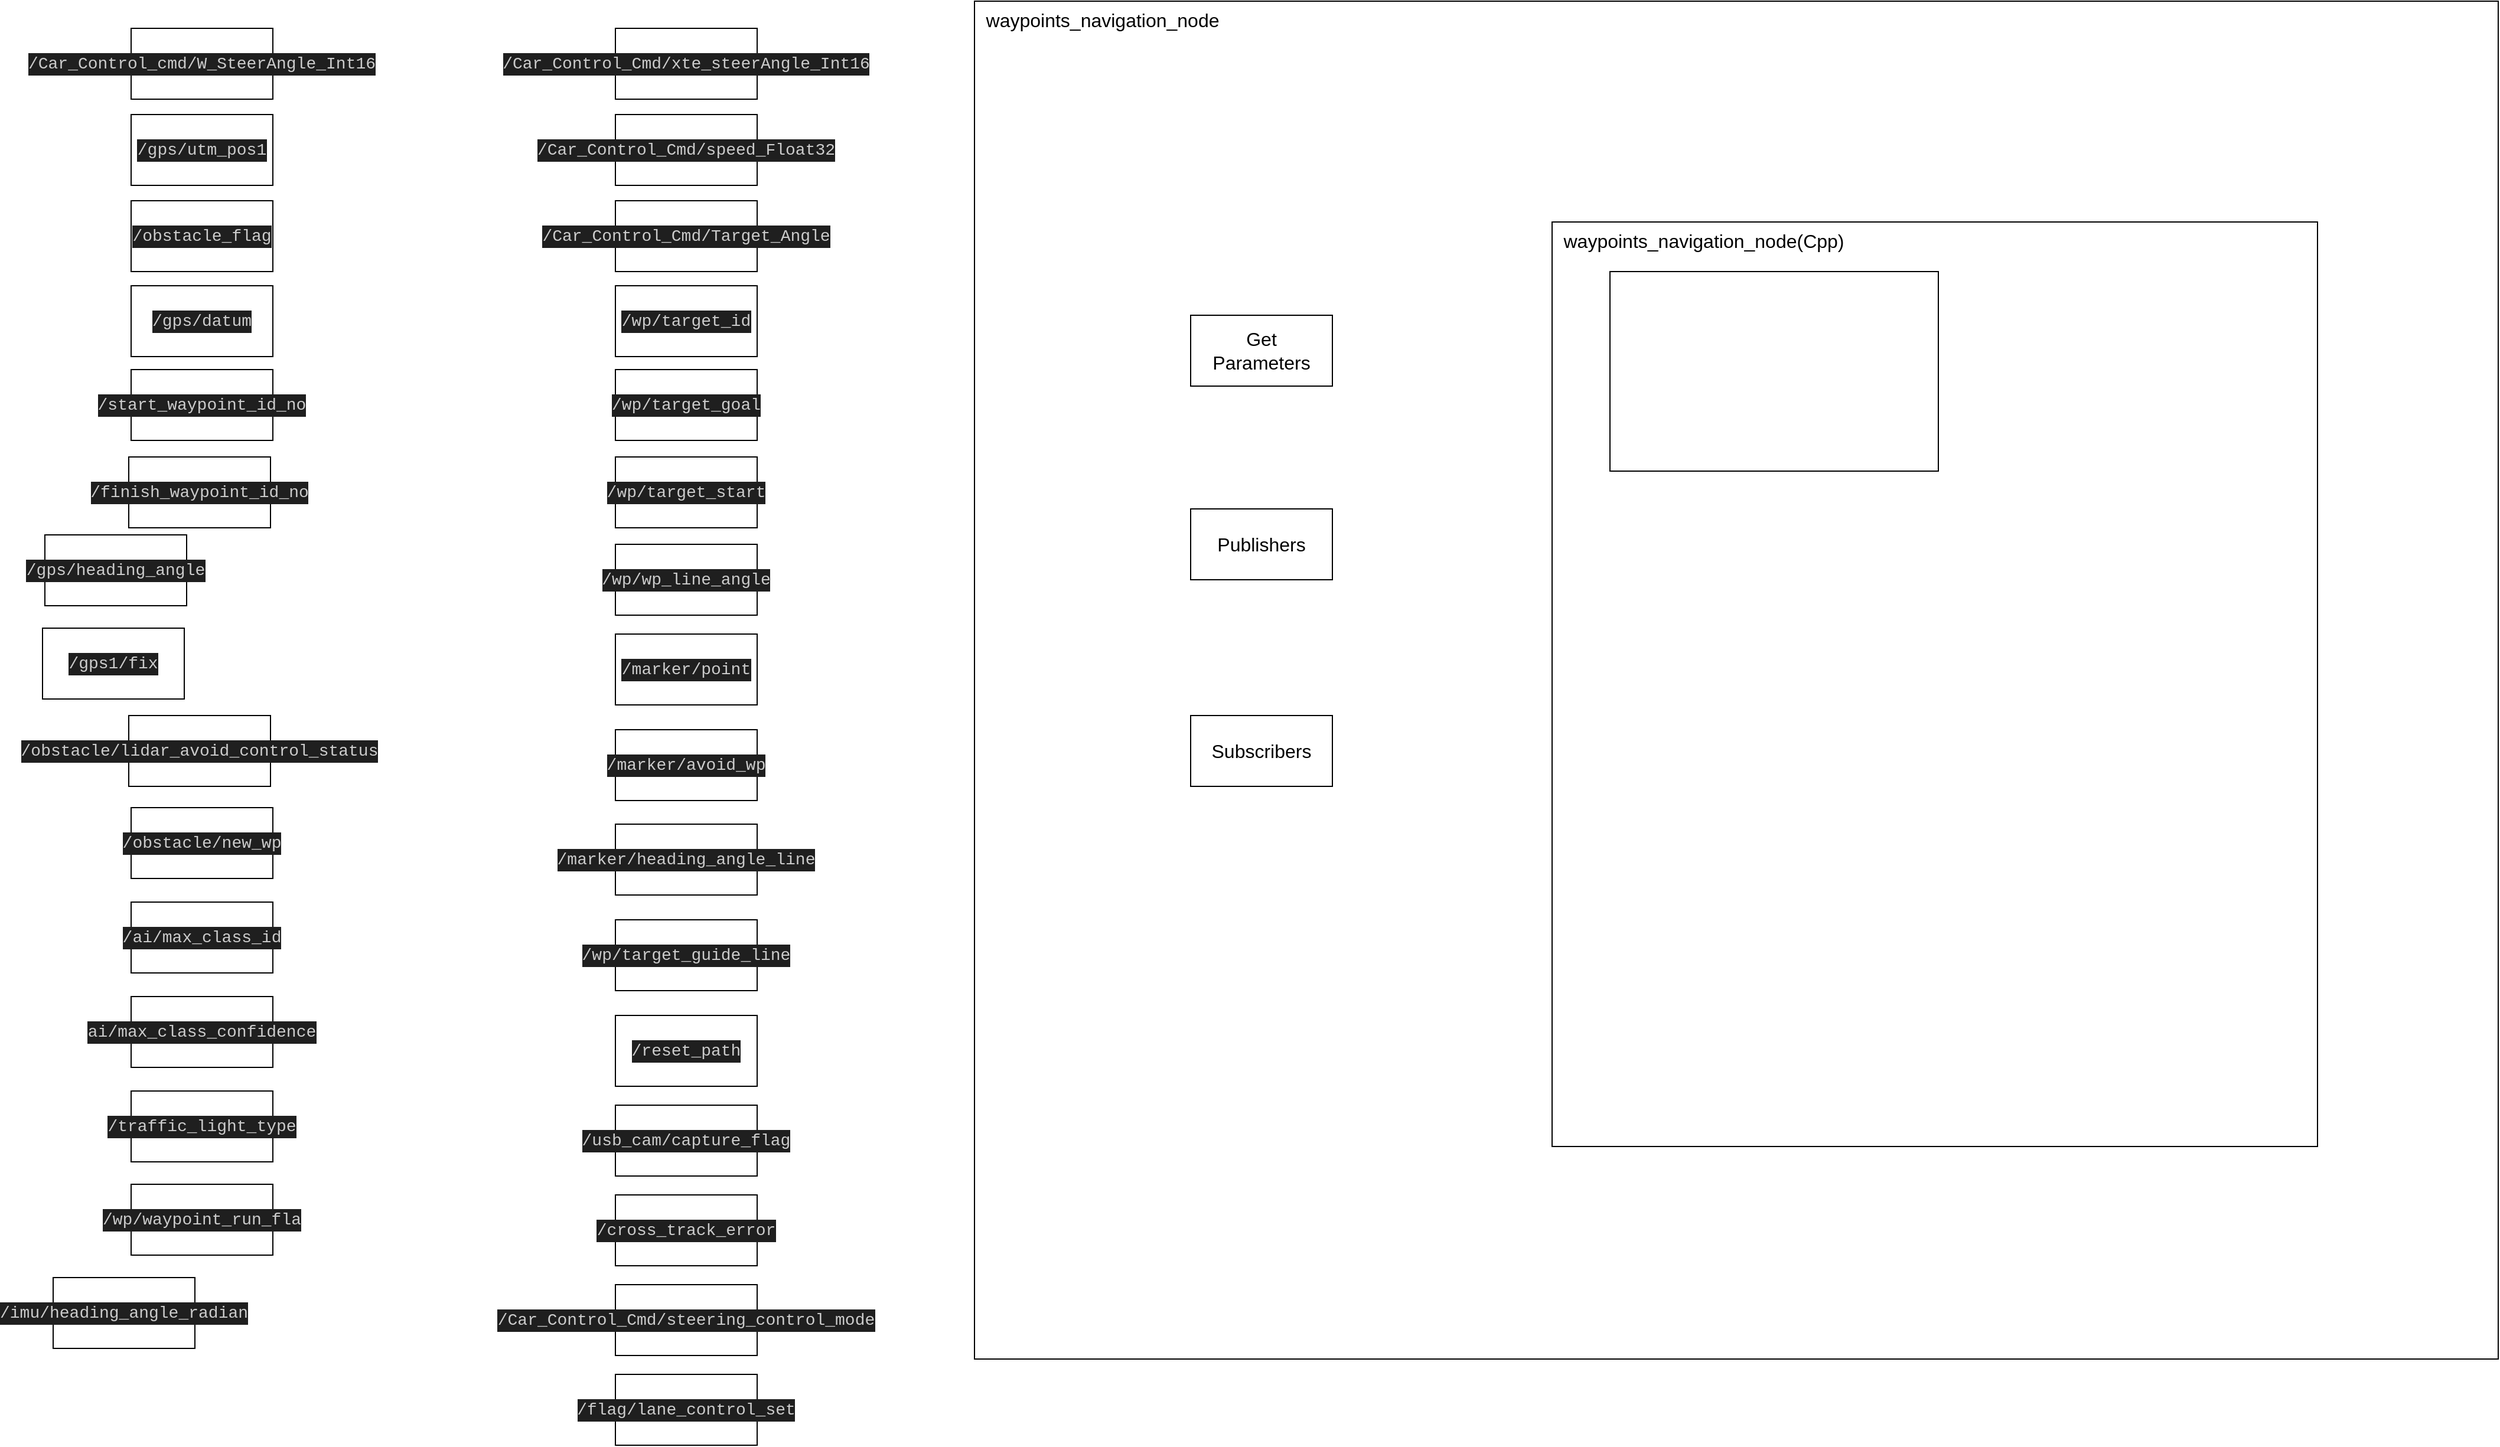 <mxfile version="22.1.7" type="github">
  <diagram name="페이지-1" id="J7-b8YTokSkKwvVHaFTW">
    <mxGraphModel dx="2434" dy="2743" grid="0" gridSize="10" guides="1" tooltips="1" connect="1" arrows="1" fold="1" page="0" pageScale="1" pageWidth="827" pageHeight="1169" math="0" shadow="0">
      <root>
        <mxCell id="0" />
        <mxCell id="1" parent="0" />
        <mxCell id="bjZTZUf6-Caa5O0SeFtL-32" value="" style="rounded=0;whiteSpace=wrap;html=1;fontSize=16;" vertex="1" parent="1">
          <mxGeometry x="712" y="-204" width="1290" height="1150" as="geometry" />
        </mxCell>
        <mxCell id="bjZTZUf6-Caa5O0SeFtL-1" value="&lt;div style=&quot;color: rgb(204, 204, 204); background-color: rgb(31, 31, 31); font-family: Consolas, &amp;quot;Courier New&amp;quot;, monospace; font-size: 14px; line-height: 19px;&quot;&gt;/gps/datum&lt;/div&gt;" style="rounded=0;whiteSpace=wrap;html=1;fontSize=16;" vertex="1" parent="1">
          <mxGeometry x="-2" y="37" width="120" height="60" as="geometry" />
        </mxCell>
        <mxCell id="bjZTZUf6-Caa5O0SeFtL-2" value="&lt;div style=&quot;color: rgb(204, 204, 204); background-color: rgb(31, 31, 31); font-family: Consolas, &amp;quot;Courier New&amp;quot;, monospace; font-size: 14px; line-height: 19px;&quot;&gt;/obstacle_flag&lt;/div&gt;" style="rounded=0;whiteSpace=wrap;html=1;fontSize=16;" vertex="1" parent="1">
          <mxGeometry x="-2" y="-35" width="120" height="60" as="geometry" />
        </mxCell>
        <mxCell id="bjZTZUf6-Caa5O0SeFtL-3" value="&lt;div style=&quot;color: rgb(204, 204, 204); background-color: rgb(31, 31, 31); font-family: Consolas, &amp;quot;Courier New&amp;quot;, monospace; font-size: 14px; line-height: 19px;&quot;&gt;/gps/utm_pos1&lt;/div&gt;" style="rounded=0;whiteSpace=wrap;html=1;fontSize=16;" vertex="1" parent="1">
          <mxGeometry x="-2" y="-108" width="120" height="60" as="geometry" />
        </mxCell>
        <mxCell id="bjZTZUf6-Caa5O0SeFtL-4" value="&lt;div style=&quot;color: rgb(204, 204, 204); background-color: rgb(31, 31, 31); font-family: Consolas, &amp;quot;Courier New&amp;quot;, monospace; font-size: 14px; line-height: 19px;&quot;&gt;/Car_Control_cmd/W_SteerAngle_Int16&lt;/div&gt;" style="rounded=0;whiteSpace=wrap;html=1;fontSize=16;" vertex="1" parent="1">
          <mxGeometry x="-2" y="-181" width="120" height="60" as="geometry" />
        </mxCell>
        <mxCell id="bjZTZUf6-Caa5O0SeFtL-5" value="&lt;div style=&quot;color: rgb(204, 204, 204); background-color: rgb(31, 31, 31); font-family: Consolas, &amp;quot;Courier New&amp;quot;, monospace; font-size: 14px; line-height: 19px;&quot;&gt;ai/max_class_confidence&lt;/div&gt;" style="rounded=0;whiteSpace=wrap;html=1;fontSize=16;" vertex="1" parent="1">
          <mxGeometry x="-2" y="639" width="120" height="60" as="geometry" />
        </mxCell>
        <mxCell id="bjZTZUf6-Caa5O0SeFtL-6" value="&lt;div style=&quot;color: rgb(204, 204, 204); background-color: rgb(31, 31, 31); font-family: Consolas, &amp;quot;Courier New&amp;quot;, monospace; font-size: 14px; line-height: 19px;&quot;&gt;/ai/max_class_id&lt;/div&gt;" style="rounded=0;whiteSpace=wrap;html=1;fontSize=16;" vertex="1" parent="1">
          <mxGeometry x="-2" y="559" width="120" height="60" as="geometry" />
        </mxCell>
        <mxCell id="bjZTZUf6-Caa5O0SeFtL-7" value="&lt;div style=&quot;color: rgb(204, 204, 204); background-color: rgb(31, 31, 31); font-family: Consolas, &amp;quot;Courier New&amp;quot;, monospace; font-size: 14px; line-height: 19px;&quot;&gt;/start_waypoint_id_no&lt;/div&gt;" style="rounded=0;whiteSpace=wrap;html=1;fontSize=16;" vertex="1" parent="1">
          <mxGeometry x="-2" y="108" width="120" height="60" as="geometry" />
        </mxCell>
        <mxCell id="bjZTZUf6-Caa5O0SeFtL-8" value="&lt;div style=&quot;color: rgb(204, 204, 204); background-color: rgb(31, 31, 31); font-family: Consolas, &amp;quot;Courier New&amp;quot;, monospace; font-size: 14px; line-height: 19px;&quot;&gt;/obstacle/new_wp&lt;/div&gt;" style="rounded=0;whiteSpace=wrap;html=1;fontSize=16;" vertex="1" parent="1">
          <mxGeometry x="-2" y="479" width="120" height="60" as="geometry" />
        </mxCell>
        <mxCell id="bjZTZUf6-Caa5O0SeFtL-9" value="&lt;div style=&quot;color: rgb(204, 204, 204); background-color: rgb(31, 31, 31); font-family: Consolas, &amp;quot;Courier New&amp;quot;, monospace; font-size: 14px; line-height: 19px;&quot;&gt;/obstacle/lidar_avoid_control_status&lt;/div&gt;" style="rounded=0;whiteSpace=wrap;html=1;fontSize=16;" vertex="1" parent="1">
          <mxGeometry x="-4" y="401" width="120" height="60" as="geometry" />
        </mxCell>
        <mxCell id="bjZTZUf6-Caa5O0SeFtL-10" value="&lt;div style=&quot;color: rgb(204, 204, 204); background-color: rgb(31, 31, 31); font-family: Consolas, &amp;quot;Courier New&amp;quot;, monospace; font-size: 14px; line-height: 19px;&quot;&gt;/finish_waypoint_id_no&lt;/div&gt;" style="rounded=0;whiteSpace=wrap;html=1;fontSize=16;" vertex="1" parent="1">
          <mxGeometry x="-4" y="182" width="120" height="60" as="geometry" />
        </mxCell>
        <mxCell id="bjZTZUf6-Caa5O0SeFtL-11" value="&lt;div style=&quot;color: rgb(204, 204, 204); background-color: rgb(31, 31, 31); font-family: Consolas, &amp;quot;Courier New&amp;quot;, monospace; font-size: 14px; line-height: 19px;&quot;&gt;/gps/heading_angle&lt;/div&gt;" style="rounded=0;whiteSpace=wrap;html=1;fontSize=16;" vertex="1" parent="1">
          <mxGeometry x="-75" y="248" width="120" height="60" as="geometry" />
        </mxCell>
        <mxCell id="bjZTZUf6-Caa5O0SeFtL-12" value="&lt;div style=&quot;color: rgb(204, 204, 204); background-color: rgb(31, 31, 31); font-family: Consolas, &amp;quot;Courier New&amp;quot;, monospace; font-size: 14px; line-height: 19px;&quot;&gt;/gps1/fix&lt;/div&gt;" style="rounded=0;whiteSpace=wrap;html=1;fontSize=16;" vertex="1" parent="1">
          <mxGeometry x="-77" y="327" width="120" height="60" as="geometry" />
        </mxCell>
        <mxCell id="bjZTZUf6-Caa5O0SeFtL-21" value="&lt;div style=&quot;color: rgb(204, 204, 204); background-color: rgb(31, 31, 31); font-family: Consolas, &amp;quot;Courier New&amp;quot;, monospace; font-size: 14px; line-height: 19px;&quot;&gt;/traffic_light_type&lt;/div&gt;" style="rounded=0;whiteSpace=wrap;html=1;fontSize=16;" vertex="1" parent="1">
          <mxGeometry x="-2" y="719" width="120" height="60" as="geometry" />
        </mxCell>
        <mxCell id="bjZTZUf6-Caa5O0SeFtL-22" value="&lt;div style=&quot;color: rgb(204, 204, 204); background-color: rgb(31, 31, 31); font-family: Consolas, &amp;quot;Courier New&amp;quot;, monospace; font-size: 14px; line-height: 19px;&quot;&gt;/wp/waypoint_run_fla&lt;/div&gt;" style="rounded=0;whiteSpace=wrap;html=1;fontSize=16;" vertex="1" parent="1">
          <mxGeometry x="-2" y="798" width="120" height="60" as="geometry" />
        </mxCell>
        <mxCell id="bjZTZUf6-Caa5O0SeFtL-23" value="&lt;div style=&quot;color: rgb(204, 204, 204); background-color: rgb(31, 31, 31); font-family: Consolas, &amp;quot;Courier New&amp;quot;, monospace; font-size: 14px; line-height: 19px;&quot;&gt;/wp/wp_line_angle&lt;/div&gt;" style="rounded=0;whiteSpace=wrap;html=1;fontSize=16;" vertex="1" parent="1">
          <mxGeometry x="408" y="256" width="120" height="60" as="geometry" />
        </mxCell>
        <mxCell id="bjZTZUf6-Caa5O0SeFtL-24" value="&lt;div style=&quot;color: rgb(204, 204, 204); background-color: rgb(31, 31, 31); font-family: Consolas, &amp;quot;Courier New&amp;quot;, monospace; font-size: 14px; line-height: 19px;&quot;&gt;/wp/target_id&lt;/div&gt;" style="rounded=0;whiteSpace=wrap;html=1;fontSize=16;" vertex="1" parent="1">
          <mxGeometry x="408" y="37" width="120" height="60" as="geometry" />
        </mxCell>
        <mxCell id="bjZTZUf6-Caa5O0SeFtL-25" value="&lt;div style=&quot;color: rgb(204, 204, 204); background-color: rgb(31, 31, 31); font-family: Consolas, &amp;quot;Courier New&amp;quot;, monospace; font-size: 14px; line-height: 19px;&quot;&gt;/Car_Control_Cmd/Target_Angle&lt;/div&gt;" style="rounded=0;whiteSpace=wrap;html=1;fontSize=16;" vertex="1" parent="1">
          <mxGeometry x="408" y="-35" width="120" height="60" as="geometry" />
        </mxCell>
        <mxCell id="bjZTZUf6-Caa5O0SeFtL-26" value="&lt;div style=&quot;color: rgb(204, 204, 204); background-color: rgb(31, 31, 31); font-family: Consolas, &amp;quot;Courier New&amp;quot;, monospace; font-size: 14px; line-height: 19px;&quot;&gt;/wp/target_start&lt;/div&gt;" style="rounded=0;whiteSpace=wrap;html=1;fontSize=16;" vertex="1" parent="1">
          <mxGeometry x="408" y="182" width="120" height="60" as="geometry" />
        </mxCell>
        <mxCell id="bjZTZUf6-Caa5O0SeFtL-27" value="&lt;div style=&quot;color: rgb(204, 204, 204); background-color: rgb(31, 31, 31); font-family: Consolas, &amp;quot;Courier New&amp;quot;, monospace; font-size: 14px; line-height: 19px;&quot;&gt;/Car_Control_Cmd/speed_Float32&lt;/div&gt;" style="rounded=0;whiteSpace=wrap;html=1;fontSize=16;" vertex="1" parent="1">
          <mxGeometry x="408" y="-108" width="120" height="60" as="geometry" />
        </mxCell>
        <mxCell id="bjZTZUf6-Caa5O0SeFtL-28" value="&lt;div style=&quot;color: rgb(204, 204, 204); background-color: rgb(31, 31, 31); font-family: Consolas, &amp;quot;Courier New&amp;quot;, monospace; font-size: 14px; line-height: 19px;&quot;&gt;/Car_Control_Cmd/xte_steerAngle_Int16&lt;/div&gt;" style="rounded=0;whiteSpace=wrap;html=1;fontSize=16;" vertex="1" parent="1">
          <mxGeometry x="408" y="-181" width="120" height="60" as="geometry" />
        </mxCell>
        <mxCell id="bjZTZUf6-Caa5O0SeFtL-29" value="&lt;div style=&quot;color: rgb(204, 204, 204); background-color: rgb(31, 31, 31); font-family: Consolas, &amp;quot;Courier New&amp;quot;, monospace; font-size: 14px; line-height: 19px;&quot;&gt;/wp/target_goal&lt;/div&gt;" style="rounded=0;whiteSpace=wrap;html=1;fontSize=16;" vertex="1" parent="1">
          <mxGeometry x="408" y="108" width="120" height="60" as="geometry" />
        </mxCell>
        <mxCell id="bjZTZUf6-Caa5O0SeFtL-30" value="&lt;div style=&quot;color: rgb(204, 204, 204); background-color: rgb(31, 31, 31); font-family: Consolas, &amp;quot;Courier New&amp;quot;, monospace; font-size: 14px; line-height: 19px;&quot;&gt;/marker/point&lt;/div&gt;" style="rounded=0;whiteSpace=wrap;html=1;fontSize=16;" vertex="1" parent="1">
          <mxGeometry x="408" y="332" width="120" height="60" as="geometry" />
        </mxCell>
        <mxCell id="bjZTZUf6-Caa5O0SeFtL-31" value="&lt;div style=&quot;color: rgb(204, 204, 204); background-color: rgb(31, 31, 31); font-family: Consolas, &amp;quot;Courier New&amp;quot;, monospace; font-size: 14px; line-height: 19px;&quot;&gt;/flag/lane_control_set&lt;/div&gt;" style="rounded=0;whiteSpace=wrap;html=1;fontSize=16;" vertex="1" parent="1">
          <mxGeometry x="408" y="959" width="120" height="60" as="geometry" />
        </mxCell>
        <mxCell id="bjZTZUf6-Caa5O0SeFtL-33" value="&lt;div style=&quot;color: rgb(204, 204, 204); background-color: rgb(31, 31, 31); font-family: Consolas, &amp;quot;Courier New&amp;quot;, monospace; font-size: 14px; line-height: 19px;&quot;&gt;/usb_cam/capture_flag&lt;/div&gt;" style="rounded=0;whiteSpace=wrap;html=1;fontSize=16;" vertex="1" parent="1">
          <mxGeometry x="408" y="731" width="120" height="60" as="geometry" />
        </mxCell>
        <mxCell id="bjZTZUf6-Caa5O0SeFtL-35" value="&lt;div style=&quot;color: rgb(204, 204, 204); background-color: rgb(31, 31, 31); font-family: Consolas, &amp;quot;Courier New&amp;quot;, monospace; font-size: 14px; line-height: 19px;&quot;&gt;/cross_track_error&lt;/div&gt;" style="rounded=0;whiteSpace=wrap;html=1;fontSize=16;" vertex="1" parent="1">
          <mxGeometry x="408" y="807" width="120" height="60" as="geometry" />
        </mxCell>
        <mxCell id="bjZTZUf6-Caa5O0SeFtL-36" value="&lt;div style=&quot;color: rgb(204, 204, 204); background-color: rgb(31, 31, 31); font-family: Consolas, &amp;quot;Courier New&amp;quot;, monospace; font-size: 14px; line-height: 19px;&quot;&gt;/marker/heading_angle_line&lt;/div&gt;" style="rounded=0;whiteSpace=wrap;html=1;fontSize=16;" vertex="1" parent="1">
          <mxGeometry x="408" y="493" width="120" height="60" as="geometry" />
        </mxCell>
        <mxCell id="bjZTZUf6-Caa5O0SeFtL-37" value="&lt;div style=&quot;color: rgb(204, 204, 204); background-color: rgb(31, 31, 31); font-family: Consolas, &amp;quot;Courier New&amp;quot;, monospace; font-size: 14px; line-height: 19px;&quot;&gt;/marker/avoid_wp&lt;/div&gt;" style="rounded=0;whiteSpace=wrap;html=1;fontSize=16;" vertex="1" parent="1">
          <mxGeometry x="408" y="413" width="120" height="60" as="geometry" />
        </mxCell>
        <mxCell id="bjZTZUf6-Caa5O0SeFtL-38" value="&lt;div style=&quot;color: rgb(204, 204, 204); background-color: rgb(31, 31, 31); font-family: Consolas, &amp;quot;Courier New&amp;quot;, monospace; font-size: 14px; line-height: 19px;&quot;&gt;/Car_Control_Cmd/steering_control_mode&lt;/div&gt;" style="rounded=0;whiteSpace=wrap;html=1;fontSize=16;" vertex="1" parent="1">
          <mxGeometry x="408" y="883" width="120" height="60" as="geometry" />
        </mxCell>
        <mxCell id="bjZTZUf6-Caa5O0SeFtL-39" value="&lt;div style=&quot;color: rgb(204, 204, 204); background-color: rgb(31, 31, 31); font-family: Consolas, &amp;quot;Courier New&amp;quot;, monospace; font-size: 14px; line-height: 19px;&quot;&gt;/wp/target_guide_line&lt;/div&gt;" style="rounded=0;whiteSpace=wrap;html=1;fontSize=16;" vertex="1" parent="1">
          <mxGeometry x="408" y="574" width="120" height="60" as="geometry" />
        </mxCell>
        <mxCell id="bjZTZUf6-Caa5O0SeFtL-40" value="&lt;div style=&quot;color: rgb(204, 204, 204); background-color: rgb(31, 31, 31); font-family: Consolas, &amp;quot;Courier New&amp;quot;, monospace; font-size: 14px; line-height: 19px;&quot;&gt;/reset_path&lt;/div&gt;" style="rounded=0;whiteSpace=wrap;html=1;fontSize=16;" vertex="1" parent="1">
          <mxGeometry x="408" y="655" width="120" height="60" as="geometry" />
        </mxCell>
        <mxCell id="bjZTZUf6-Caa5O0SeFtL-47" value="waypoints_navigation_node" style="text;html=1;align=center;verticalAlign=middle;resizable=0;points=[];autosize=1;strokeColor=none;fillColor=none;fontSize=16;" vertex="1" parent="1">
          <mxGeometry x="712" y="-204" width="215" height="31" as="geometry" />
        </mxCell>
        <mxCell id="bjZTZUf6-Caa5O0SeFtL-48" value="Get&lt;br&gt;Parameters" style="rounded=0;whiteSpace=wrap;html=1;fontSize=16;" vertex="1" parent="1">
          <mxGeometry x="895" y="62" width="120" height="60" as="geometry" />
        </mxCell>
        <mxCell id="bjZTZUf6-Caa5O0SeFtL-49" value="Publishers" style="rounded=0;whiteSpace=wrap;html=1;fontSize=16;" vertex="1" parent="1">
          <mxGeometry x="895" y="226" width="120" height="60" as="geometry" />
        </mxCell>
        <mxCell id="bjZTZUf6-Caa5O0SeFtL-50" value="Subscribers" style="rounded=0;whiteSpace=wrap;html=1;fontSize=16;" vertex="1" parent="1">
          <mxGeometry x="895" y="401" width="120" height="60" as="geometry" />
        </mxCell>
        <mxCell id="bjZTZUf6-Caa5O0SeFtL-51" value="&lt;div style=&quot;color: rgb(204, 204, 204); background-color: rgb(31, 31, 31); font-family: Consolas, &amp;quot;Courier New&amp;quot;, monospace; font-size: 14px; line-height: 19px;&quot;&gt;/imu/heading_angle_radian&lt;/div&gt;" style="rounded=0;whiteSpace=wrap;html=1;fontSize=16;" vertex="1" parent="1">
          <mxGeometry x="-68" y="877" width="120" height="60" as="geometry" />
        </mxCell>
        <mxCell id="bjZTZUf6-Caa5O0SeFtL-52" value="" style="rounded=0;whiteSpace=wrap;html=1;fontSize=16;" vertex="1" parent="1">
          <mxGeometry x="1201" y="-17" width="648" height="783" as="geometry" />
        </mxCell>
        <mxCell id="bjZTZUf6-Caa5O0SeFtL-53" value="waypoints_navigation_node(Cpp)" style="text;html=1;align=center;verticalAlign=middle;resizable=0;points=[];autosize=1;strokeColor=none;fillColor=none;fontSize=16;" vertex="1" parent="1">
          <mxGeometry x="1201" y="-17" width="256" height="31" as="geometry" />
        </mxCell>
        <mxCell id="bjZTZUf6-Caa5O0SeFtL-54" value="" style="rounded=0;whiteSpace=wrap;html=1;fontSize=16;" vertex="1" parent="1">
          <mxGeometry x="1250" y="25" width="278" height="169" as="geometry" />
        </mxCell>
      </root>
    </mxGraphModel>
  </diagram>
</mxfile>
